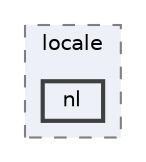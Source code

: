 digraph "C:/Users/LukeMabie/documents/Development/Password_Saver_Using_Django-master/venv/Lib/site-packages/django/conf/locale/nl"
{
 // LATEX_PDF_SIZE
  bgcolor="transparent";
  edge [fontname=Helvetica,fontsize=10,labelfontname=Helvetica,labelfontsize=10];
  node [fontname=Helvetica,fontsize=10,shape=box,height=0.2,width=0.4];
  compound=true
  subgraph clusterdir_6ae4708f427b9ff73e5313b131df1071 {
    graph [ bgcolor="#edf0f7", pencolor="grey50", label="locale", fontname=Helvetica,fontsize=10 style="filled,dashed", URL="dir_6ae4708f427b9ff73e5313b131df1071.html",tooltip=""]
  dir_b25588728778fc5a3ea37520e35bcace [label="nl", fillcolor="#edf0f7", color="grey25", style="filled,bold", URL="dir_b25588728778fc5a3ea37520e35bcace.html",tooltip=""];
  }
}
